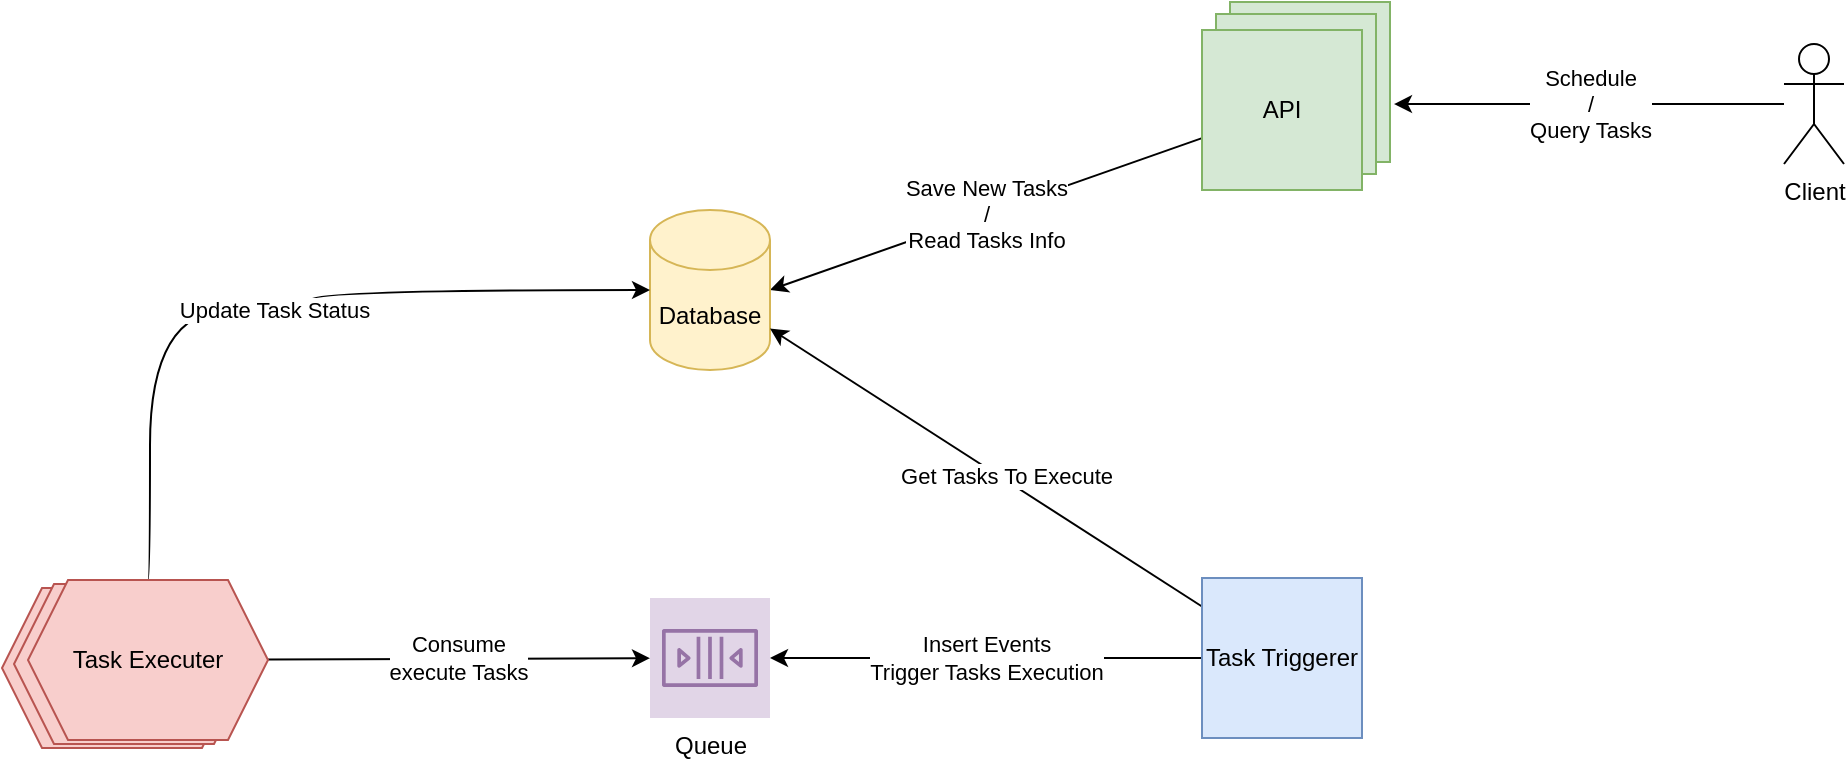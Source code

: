 <mxfile version="20.2.3" type="device"><diagram id="FV7ip3aHcBLEUQ-hQCkb" name="Page-1"><mxGraphModel dx="2545" dy="1710" grid="0" gridSize="10" guides="1" tooltips="1" connect="1" arrows="1" fold="1" page="1" pageScale="1" pageWidth="1100" pageHeight="850" math="0" shadow="0"><root><mxCell id="0"/><mxCell id="1" parent="0"/><mxCell id="lSS9a8Qips-djjb1FON7-6" value="Save New Tasks&lt;br&gt;/&lt;br&gt;Read Tasks Info" style="rounded=0;orthogonalLoop=1;jettySize=auto;html=1;entryX=1;entryY=0.5;entryDx=0;entryDy=0;entryPerimeter=0;" parent="1" source="lSS9a8Qips-djjb1FON7-1" target="lSS9a8Qips-djjb1FON7-2" edge="1"><mxGeometry relative="1" as="geometry"/></mxCell><mxCell id="lSS9a8Qips-djjb1FON7-2" value="Database" style="shape=cylinder3;whiteSpace=wrap;html=1;boundedLbl=1;backgroundOutline=1;size=15;fillColor=#fff2cc;strokeColor=#d6b656;" parent="1" vertex="1"><mxGeometry x="324" y="120" width="60" height="80" as="geometry"/></mxCell><mxCell id="lSS9a8Qips-djjb1FON7-10" value="Consume &lt;br&gt;execute Tasks" style="edgeStyle=none;rounded=0;orthogonalLoop=1;jettySize=auto;html=1;" parent="1" source="lSS9a8Qips-djjb1FON7-3" target="lSS9a8Qips-djjb1FON7-4" edge="1"><mxGeometry relative="1" as="geometry"/></mxCell><mxCell id="lSS9a8Qips-djjb1FON7-13" value="Update Task Status" style="edgeStyle=orthogonalEdgeStyle;rounded=0;orthogonalLoop=1;jettySize=auto;html=1;entryX=0;entryY=0.5;entryDx=0;entryDy=0;entryPerimeter=0;curved=1;exitX=0.5;exitY=0;exitDx=0;exitDy=0;" parent="1" source="lSS9a8Qips-djjb1FON7-3" target="lSS9a8Qips-djjb1FON7-2" edge="1"><mxGeometry relative="1" as="geometry"><Array as="points"><mxPoint x="74" y="170"/><mxPoint x="154" y="170"/><mxPoint x="154" y="160"/></Array></mxGeometry></mxCell><mxCell id="lSS9a8Qips-djjb1FON7-4" value="Queue" style="outlineConnect=0;strokeColor=#9673a6;fillColor=#e1d5e7;dashed=0;verticalLabelPosition=bottom;verticalAlign=top;align=center;html=1;fontSize=12;fontStyle=0;aspect=fixed;shape=mxgraph.aws4.resourceIcon;resIcon=mxgraph.aws4.queue;" parent="1" vertex="1"><mxGeometry x="324" y="314" width="60" height="60" as="geometry"/></mxCell><mxCell id="lSS9a8Qips-djjb1FON7-7" style="rounded=0;orthogonalLoop=1;jettySize=auto;html=1;" parent="1" source="lSS9a8Qips-djjb1FON7-5" target="lSS9a8Qips-djjb1FON7-2" edge="1"><mxGeometry relative="1" as="geometry"/></mxCell><mxCell id="lSS9a8Qips-djjb1FON7-12" value="Get Tasks To Execute" style="edgeLabel;html=1;align=center;verticalAlign=middle;resizable=0;points=[];" parent="lSS9a8Qips-djjb1FON7-7" vertex="1" connectable="0"><mxGeometry x="-0.077" y="-2" relative="1" as="geometry"><mxPoint as="offset"/></mxGeometry></mxCell><mxCell id="lSS9a8Qips-djjb1FON7-9" value="Insert Events&lt;br&gt;Trigger Tasks Execution" style="edgeStyle=none;rounded=0;orthogonalLoop=1;jettySize=auto;html=1;" parent="1" source="lSS9a8Qips-djjb1FON7-5" target="lSS9a8Qips-djjb1FON7-4" edge="1"><mxGeometry relative="1" as="geometry"/></mxCell><mxCell id="lSS9a8Qips-djjb1FON7-5" value="Task Triggerer" style="whiteSpace=wrap;html=1;aspect=fixed;fillColor=#dae8fc;strokeColor=#6c8ebf;" parent="1" vertex="1"><mxGeometry x="600" y="304" width="80" height="80" as="geometry"/></mxCell><mxCell id="lSS9a8Qips-djjb1FON7-15" value="Schedule&lt;br&gt;/&lt;br&gt;Query Tasks" style="rounded=0;orthogonalLoop=1;jettySize=auto;html=1;entryX=1.025;entryY=0.638;entryDx=0;entryDy=0;entryPerimeter=0;" parent="1" source="lSS9a8Qips-djjb1FON7-14" target="GSS-4uuc-a8ELbD5tRZz-2" edge="1"><mxGeometry relative="1" as="geometry"/></mxCell><mxCell id="lSS9a8Qips-djjb1FON7-14" value="Client" style="shape=umlActor;verticalLabelPosition=bottom;verticalAlign=top;html=1;outlineConnect=0;" parent="1" vertex="1"><mxGeometry x="891" y="37" width="30" height="60" as="geometry"/></mxCell><mxCell id="GSS-4uuc-a8ELbD5tRZz-5" value="" style="group;" vertex="1" connectable="0" parent="1"><mxGeometry y="305" width="133" height="84" as="geometry"/></mxCell><mxCell id="GSS-4uuc-a8ELbD5tRZz-4" value="" style="shape=hexagon;perimeter=hexagonPerimeter2;whiteSpace=wrap;html=1;fixedSize=1;fillColor=#f8cecc;strokeColor=#b85450;" vertex="1" parent="GSS-4uuc-a8ELbD5tRZz-5"><mxGeometry y="4" width="120" height="80" as="geometry"/></mxCell><mxCell id="GSS-4uuc-a8ELbD5tRZz-3" value="" style="shape=hexagon;perimeter=hexagonPerimeter2;whiteSpace=wrap;html=1;fixedSize=1;fillColor=#f8cecc;strokeColor=#b85450;" vertex="1" parent="GSS-4uuc-a8ELbD5tRZz-5"><mxGeometry x="6" y="2" width="120" height="80" as="geometry"/></mxCell><mxCell id="lSS9a8Qips-djjb1FON7-3" value="Task Executer" style="shape=hexagon;perimeter=hexagonPerimeter2;whiteSpace=wrap;html=1;fixedSize=1;fillColor=#f8cecc;strokeColor=#b85450;" parent="GSS-4uuc-a8ELbD5tRZz-5" vertex="1"><mxGeometry x="13" width="120" height="80" as="geometry"/></mxCell><mxCell id="GSS-4uuc-a8ELbD5tRZz-6" value="" style="group;" vertex="1" connectable="0" parent="1"><mxGeometry x="600" y="16" width="94" height="94" as="geometry"/></mxCell><mxCell id="GSS-4uuc-a8ELbD5tRZz-2" value="" style="whiteSpace=wrap;html=1;aspect=fixed;fillColor=#d5e8d4;strokeColor=#82b366;" vertex="1" parent="GSS-4uuc-a8ELbD5tRZz-6"><mxGeometry x="14" width="80" height="80" as="geometry"/></mxCell><mxCell id="GSS-4uuc-a8ELbD5tRZz-1" value="" style="whiteSpace=wrap;html=1;aspect=fixed;fillColor=#d5e8d4;strokeColor=#82b366;" vertex="1" parent="GSS-4uuc-a8ELbD5tRZz-6"><mxGeometry x="7" y="6" width="80" height="80" as="geometry"/></mxCell><mxCell id="lSS9a8Qips-djjb1FON7-1" value="API" style="whiteSpace=wrap;html=1;aspect=fixed;fillColor=#d5e8d4;strokeColor=#82b366;" parent="GSS-4uuc-a8ELbD5tRZz-6" vertex="1"><mxGeometry y="14" width="80" height="80" as="geometry"/></mxCell></root></mxGraphModel></diagram></mxfile>